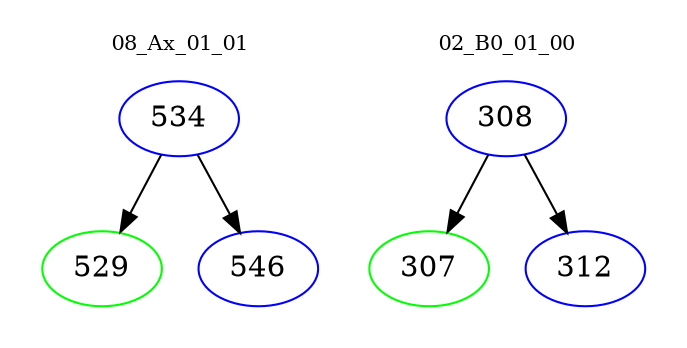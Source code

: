 digraph{
subgraph cluster_0 {
color = white
label = "08_Ax_01_01";
fontsize=10;
T0_534 [label="534", color="blue"]
T0_534 -> T0_529 [color="black"]
T0_529 [label="529", color="green"]
T0_534 -> T0_546 [color="black"]
T0_546 [label="546", color="blue"]
}
subgraph cluster_1 {
color = white
label = "02_B0_01_00";
fontsize=10;
T1_308 [label="308", color="blue"]
T1_308 -> T1_307 [color="black"]
T1_307 [label="307", color="green"]
T1_308 -> T1_312 [color="black"]
T1_312 [label="312", color="blue"]
}
}

